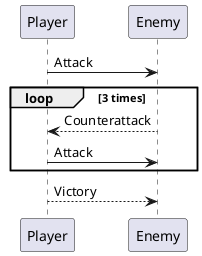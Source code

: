 @startuml
participant Player
participant Enemy

Player -> Enemy: Attack
loop 3 times
  Player <-- Enemy: Counterattack
  Player -> Enemy: Attack
end
Player --> Enemy: Victory
@enduml